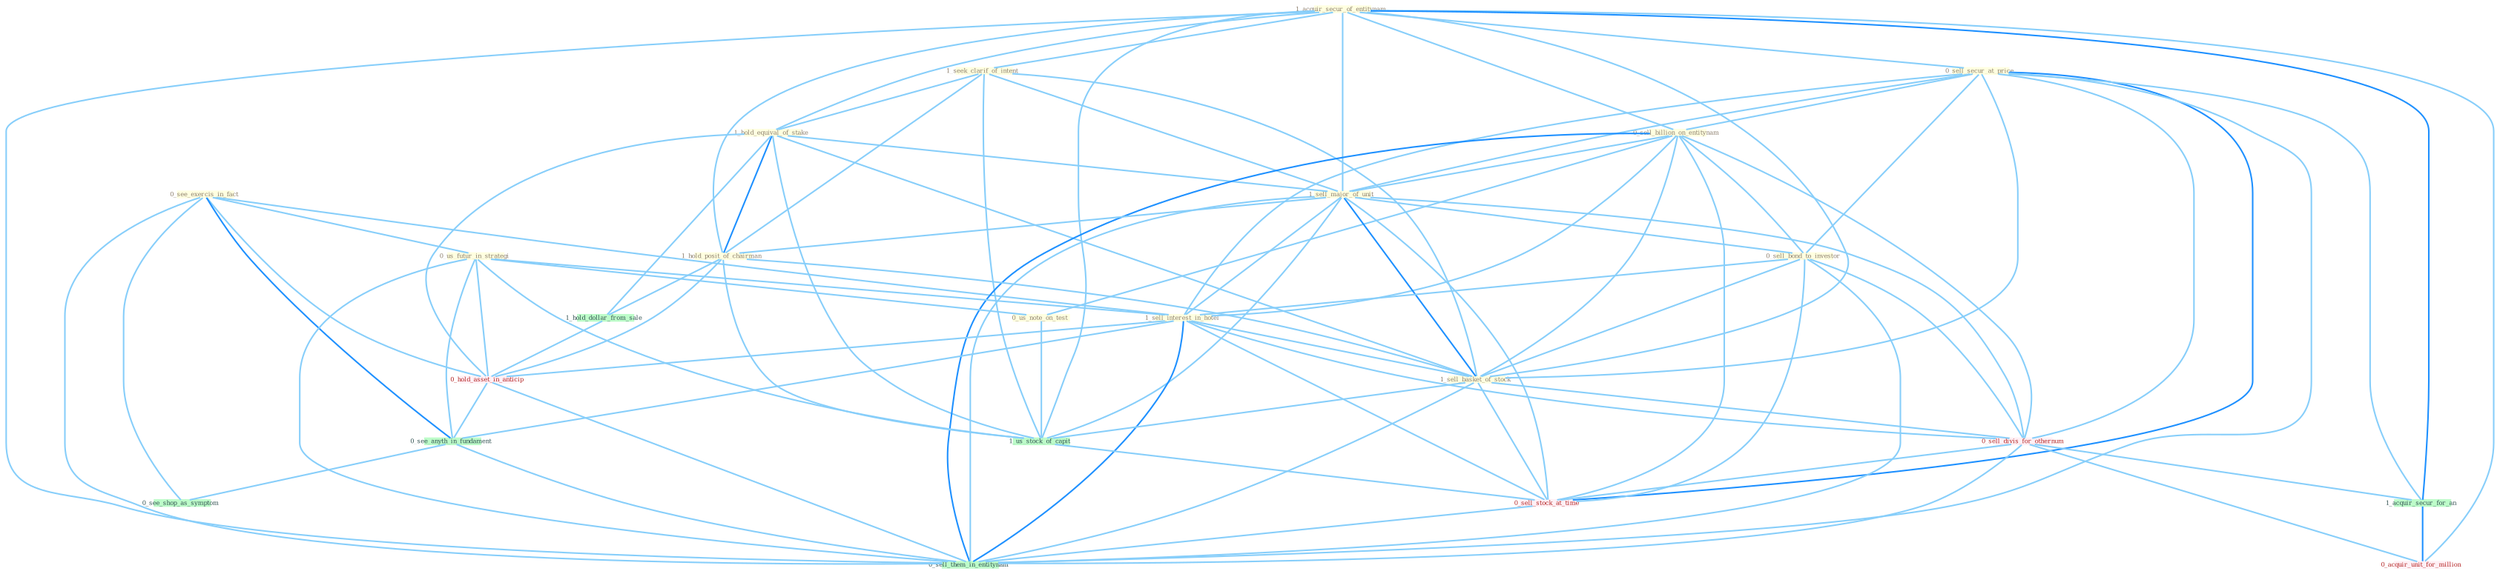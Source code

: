 Graph G{ 
    node
    [shape=polygon,style=filled,width=.5,height=.06,color="#BDFCC9",fixedsize=true,fontsize=4,
    fontcolor="#2f4f4f"];
    {node
    [color="#ffffe0", fontcolor="#8b7d6b"] "1_acquir_secur_of_entitynam " "1_seek_clarif_of_intent " "0_sell_secur_at_price " "1_hold_equival_of_stake " "0_see_exercis_in_fact " "0_sell_billion_on_entitynam " "1_sell_major_of_unit " "0_sell_bond_to_investor " "0_us_futur_in_strategi " "1_sell_interest_in_hotel " "1_hold_posit_of_chairman " "1_sell_basket_of_stock " "0_us_note_on_test "}
{node [color="#fff0f5", fontcolor="#b22222"] "0_sell_divis_for_othernum " "0_hold_asset_in_anticip " "0_sell_stock_at_time " "0_acquir_unit_for_million "}
edge [color="#B0E2FF"];

	"1_acquir_secur_of_entitynam " -- "1_seek_clarif_of_intent " [w="1", color="#87cefa" ];
	"1_acquir_secur_of_entitynam " -- "0_sell_secur_at_price " [w="1", color="#87cefa" ];
	"1_acquir_secur_of_entitynam " -- "1_hold_equival_of_stake " [w="1", color="#87cefa" ];
	"1_acquir_secur_of_entitynam " -- "0_sell_billion_on_entitynam " [w="1", color="#87cefa" ];
	"1_acquir_secur_of_entitynam " -- "1_sell_major_of_unit " [w="1", color="#87cefa" ];
	"1_acquir_secur_of_entitynam " -- "1_hold_posit_of_chairman " [w="1", color="#87cefa" ];
	"1_acquir_secur_of_entitynam " -- "1_sell_basket_of_stock " [w="1", color="#87cefa" ];
	"1_acquir_secur_of_entitynam " -- "1_acquir_secur_for_an " [w="2", color="#1e90ff" , len=0.8];
	"1_acquir_secur_of_entitynam " -- "1_us_stock_of_capit " [w="1", color="#87cefa" ];
	"1_acquir_secur_of_entitynam " -- "0_acquir_unit_for_million " [w="1", color="#87cefa" ];
	"1_acquir_secur_of_entitynam " -- "0_sell_them_in_entitynam " [w="1", color="#87cefa" ];
	"1_seek_clarif_of_intent " -- "1_hold_equival_of_stake " [w="1", color="#87cefa" ];
	"1_seek_clarif_of_intent " -- "1_sell_major_of_unit " [w="1", color="#87cefa" ];
	"1_seek_clarif_of_intent " -- "1_hold_posit_of_chairman " [w="1", color="#87cefa" ];
	"1_seek_clarif_of_intent " -- "1_sell_basket_of_stock " [w="1", color="#87cefa" ];
	"1_seek_clarif_of_intent " -- "1_us_stock_of_capit " [w="1", color="#87cefa" ];
	"0_sell_secur_at_price " -- "0_sell_billion_on_entitynam " [w="1", color="#87cefa" ];
	"0_sell_secur_at_price " -- "1_sell_major_of_unit " [w="1", color="#87cefa" ];
	"0_sell_secur_at_price " -- "0_sell_bond_to_investor " [w="1", color="#87cefa" ];
	"0_sell_secur_at_price " -- "1_sell_interest_in_hotel " [w="1", color="#87cefa" ];
	"0_sell_secur_at_price " -- "1_sell_basket_of_stock " [w="1", color="#87cefa" ];
	"0_sell_secur_at_price " -- "0_sell_divis_for_othernum " [w="1", color="#87cefa" ];
	"0_sell_secur_at_price " -- "1_acquir_secur_for_an " [w="1", color="#87cefa" ];
	"0_sell_secur_at_price " -- "0_sell_stock_at_time " [w="2", color="#1e90ff" , len=0.8];
	"0_sell_secur_at_price " -- "0_sell_them_in_entitynam " [w="1", color="#87cefa" ];
	"1_hold_equival_of_stake " -- "1_sell_major_of_unit " [w="1", color="#87cefa" ];
	"1_hold_equival_of_stake " -- "1_hold_posit_of_chairman " [w="2", color="#1e90ff" , len=0.8];
	"1_hold_equival_of_stake " -- "1_sell_basket_of_stock " [w="1", color="#87cefa" ];
	"1_hold_equival_of_stake " -- "1_us_stock_of_capit " [w="1", color="#87cefa" ];
	"1_hold_equival_of_stake " -- "1_hold_dollar_from_sale " [w="1", color="#87cefa" ];
	"1_hold_equival_of_stake " -- "0_hold_asset_in_anticip " [w="1", color="#87cefa" ];
	"0_see_exercis_in_fact " -- "0_us_futur_in_strategi " [w="1", color="#87cefa" ];
	"0_see_exercis_in_fact " -- "1_sell_interest_in_hotel " [w="1", color="#87cefa" ];
	"0_see_exercis_in_fact " -- "0_hold_asset_in_anticip " [w="1", color="#87cefa" ];
	"0_see_exercis_in_fact " -- "0_see_anyth_in_fundament " [w="2", color="#1e90ff" , len=0.8];
	"0_see_exercis_in_fact " -- "0_see_shop_as_symptom " [w="1", color="#87cefa" ];
	"0_see_exercis_in_fact " -- "0_sell_them_in_entitynam " [w="1", color="#87cefa" ];
	"0_sell_billion_on_entitynam " -- "1_sell_major_of_unit " [w="1", color="#87cefa" ];
	"0_sell_billion_on_entitynam " -- "0_sell_bond_to_investor " [w="1", color="#87cefa" ];
	"0_sell_billion_on_entitynam " -- "1_sell_interest_in_hotel " [w="1", color="#87cefa" ];
	"0_sell_billion_on_entitynam " -- "1_sell_basket_of_stock " [w="1", color="#87cefa" ];
	"0_sell_billion_on_entitynam " -- "0_us_note_on_test " [w="1", color="#87cefa" ];
	"0_sell_billion_on_entitynam " -- "0_sell_divis_for_othernum " [w="1", color="#87cefa" ];
	"0_sell_billion_on_entitynam " -- "0_sell_stock_at_time " [w="1", color="#87cefa" ];
	"0_sell_billion_on_entitynam " -- "0_sell_them_in_entitynam " [w="2", color="#1e90ff" , len=0.8];
	"1_sell_major_of_unit " -- "0_sell_bond_to_investor " [w="1", color="#87cefa" ];
	"1_sell_major_of_unit " -- "1_sell_interest_in_hotel " [w="1", color="#87cefa" ];
	"1_sell_major_of_unit " -- "1_hold_posit_of_chairman " [w="1", color="#87cefa" ];
	"1_sell_major_of_unit " -- "1_sell_basket_of_stock " [w="2", color="#1e90ff" , len=0.8];
	"1_sell_major_of_unit " -- "0_sell_divis_for_othernum " [w="1", color="#87cefa" ];
	"1_sell_major_of_unit " -- "1_us_stock_of_capit " [w="1", color="#87cefa" ];
	"1_sell_major_of_unit " -- "0_sell_stock_at_time " [w="1", color="#87cefa" ];
	"1_sell_major_of_unit " -- "0_sell_them_in_entitynam " [w="1", color="#87cefa" ];
	"0_sell_bond_to_investor " -- "1_sell_interest_in_hotel " [w="1", color="#87cefa" ];
	"0_sell_bond_to_investor " -- "1_sell_basket_of_stock " [w="1", color="#87cefa" ];
	"0_sell_bond_to_investor " -- "0_sell_divis_for_othernum " [w="1", color="#87cefa" ];
	"0_sell_bond_to_investor " -- "0_sell_stock_at_time " [w="1", color="#87cefa" ];
	"0_sell_bond_to_investor " -- "0_sell_them_in_entitynam " [w="1", color="#87cefa" ];
	"0_us_futur_in_strategi " -- "1_sell_interest_in_hotel " [w="1", color="#87cefa" ];
	"0_us_futur_in_strategi " -- "0_us_note_on_test " [w="1", color="#87cefa" ];
	"0_us_futur_in_strategi " -- "1_us_stock_of_capit " [w="1", color="#87cefa" ];
	"0_us_futur_in_strategi " -- "0_hold_asset_in_anticip " [w="1", color="#87cefa" ];
	"0_us_futur_in_strategi " -- "0_see_anyth_in_fundament " [w="1", color="#87cefa" ];
	"0_us_futur_in_strategi " -- "0_sell_them_in_entitynam " [w="1", color="#87cefa" ];
	"1_sell_interest_in_hotel " -- "1_sell_basket_of_stock " [w="1", color="#87cefa" ];
	"1_sell_interest_in_hotel " -- "0_sell_divis_for_othernum " [w="1", color="#87cefa" ];
	"1_sell_interest_in_hotel " -- "0_hold_asset_in_anticip " [w="1", color="#87cefa" ];
	"1_sell_interest_in_hotel " -- "0_sell_stock_at_time " [w="1", color="#87cefa" ];
	"1_sell_interest_in_hotel " -- "0_see_anyth_in_fundament " [w="1", color="#87cefa" ];
	"1_sell_interest_in_hotel " -- "0_sell_them_in_entitynam " [w="2", color="#1e90ff" , len=0.8];
	"1_hold_posit_of_chairman " -- "1_sell_basket_of_stock " [w="1", color="#87cefa" ];
	"1_hold_posit_of_chairman " -- "1_us_stock_of_capit " [w="1", color="#87cefa" ];
	"1_hold_posit_of_chairman " -- "1_hold_dollar_from_sale " [w="1", color="#87cefa" ];
	"1_hold_posit_of_chairman " -- "0_hold_asset_in_anticip " [w="1", color="#87cefa" ];
	"1_sell_basket_of_stock " -- "0_sell_divis_for_othernum " [w="1", color="#87cefa" ];
	"1_sell_basket_of_stock " -- "1_us_stock_of_capit " [w="1", color="#87cefa" ];
	"1_sell_basket_of_stock " -- "0_sell_stock_at_time " [w="1", color="#87cefa" ];
	"1_sell_basket_of_stock " -- "0_sell_them_in_entitynam " [w="1", color="#87cefa" ];
	"0_us_note_on_test " -- "1_us_stock_of_capit " [w="1", color="#87cefa" ];
	"0_sell_divis_for_othernum " -- "1_acquir_secur_for_an " [w="1", color="#87cefa" ];
	"0_sell_divis_for_othernum " -- "0_sell_stock_at_time " [w="1", color="#87cefa" ];
	"0_sell_divis_for_othernum " -- "0_acquir_unit_for_million " [w="1", color="#87cefa" ];
	"0_sell_divis_for_othernum " -- "0_sell_them_in_entitynam " [w="1", color="#87cefa" ];
	"1_acquir_secur_for_an " -- "0_acquir_unit_for_million " [w="2", color="#1e90ff" , len=0.8];
	"1_us_stock_of_capit " -- "0_sell_stock_at_time " [w="1", color="#87cefa" ];
	"1_hold_dollar_from_sale " -- "0_hold_asset_in_anticip " [w="1", color="#87cefa" ];
	"0_hold_asset_in_anticip " -- "0_see_anyth_in_fundament " [w="1", color="#87cefa" ];
	"0_hold_asset_in_anticip " -- "0_sell_them_in_entitynam " [w="1", color="#87cefa" ];
	"0_sell_stock_at_time " -- "0_sell_them_in_entitynam " [w="1", color="#87cefa" ];
	"0_see_anyth_in_fundament " -- "0_see_shop_as_symptom " [w="1", color="#87cefa" ];
	"0_see_anyth_in_fundament " -- "0_sell_them_in_entitynam " [w="1", color="#87cefa" ];
}